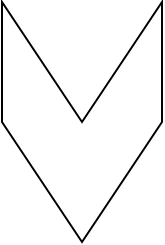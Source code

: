 <mxfile>
    <diagram id="CXkFgcA7tGIbDs2TMsHn" name="Page-1">
        <mxGraphModel dx="634" dy="413" grid="1" gridSize="10" guides="1" tooltips="1" connect="1" arrows="1" fold="1" page="1" pageScale="1" pageWidth="827" pageHeight="1169" math="0" shadow="0">
            <root>
                <mxCell id="0"/>
                <mxCell id="1" parent="0"/>
                <mxCell id="2" value="" style="shape=step;perimeter=stepPerimeter;whiteSpace=wrap;html=1;fixedSize=1;rotation=90;size=60;" vertex="1" parent="1">
                    <mxGeometry x="200" y="150" width="120" height="80" as="geometry"/>
                </mxCell>
            </root>
        </mxGraphModel>
    </diagram>
</mxfile>